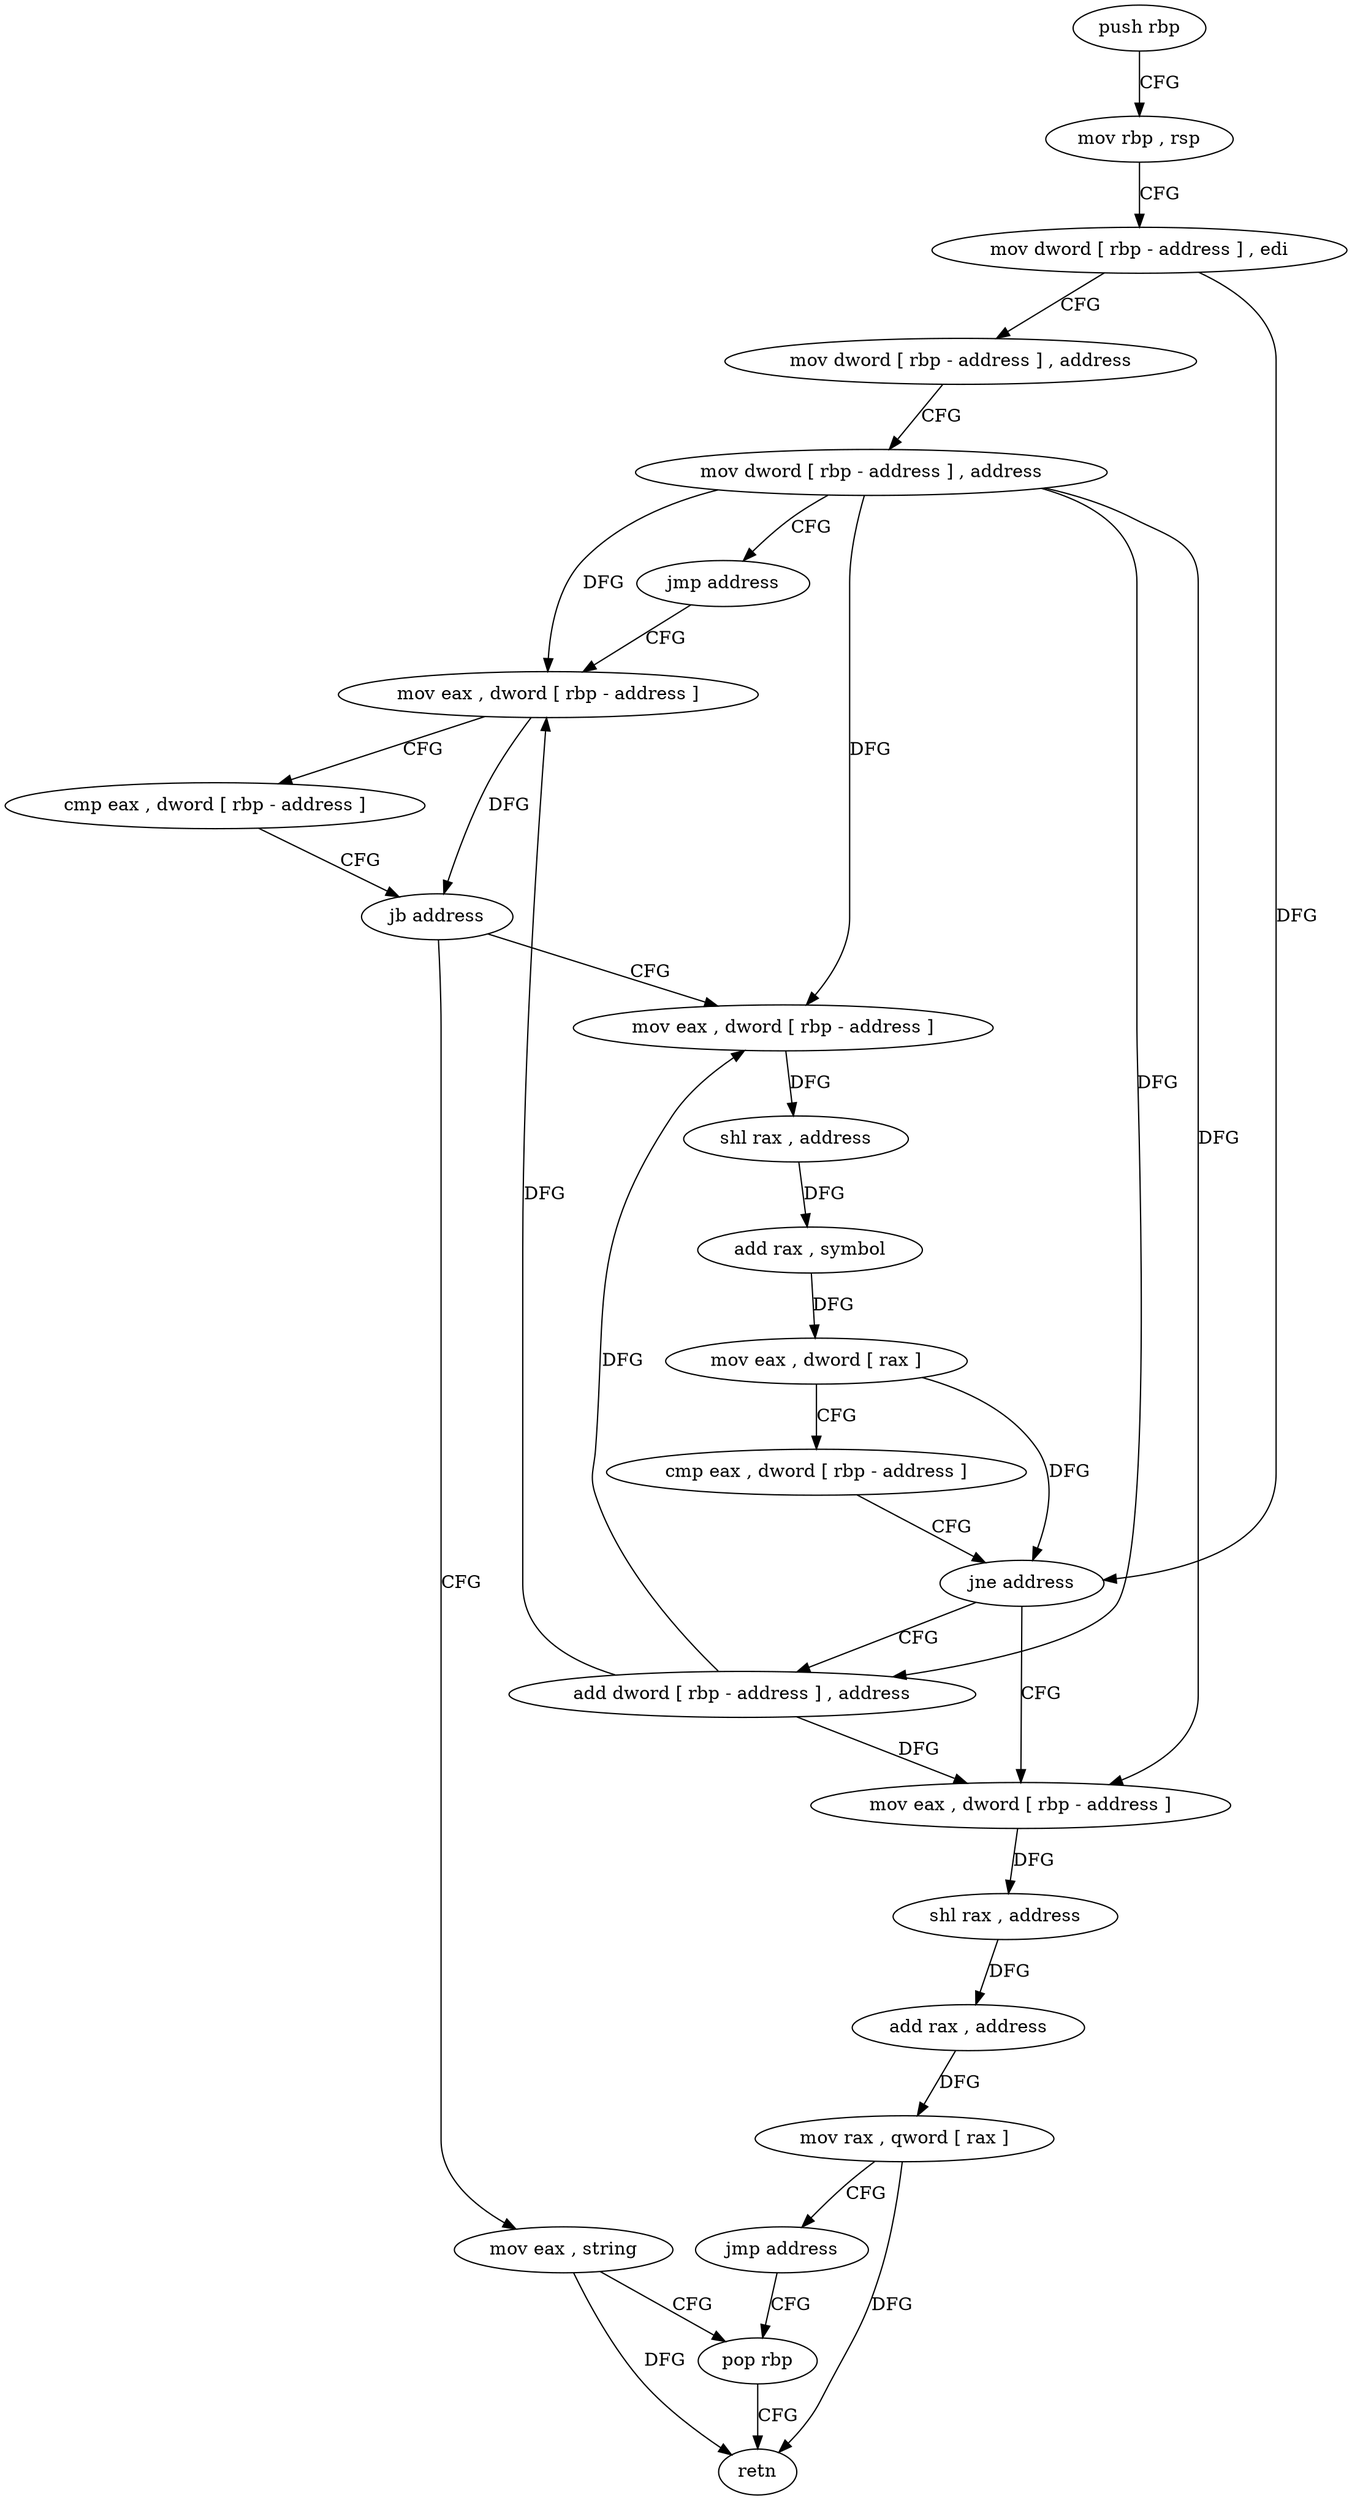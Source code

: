 digraph "func" {
"4235619" [label = "push rbp" ]
"4235620" [label = "mov rbp , rsp" ]
"4235623" [label = "mov dword [ rbp - address ] , edi" ]
"4235626" [label = "mov dword [ rbp - address ] , address" ]
"4235633" [label = "mov dword [ rbp - address ] , address" ]
"4235640" [label = "jmp address" ]
"4235684" [label = "mov eax , dword [ rbp - address ]" ]
"4235687" [label = "cmp eax , dword [ rbp - address ]" ]
"4235690" [label = "jb address" ]
"4235642" [label = "mov eax , dword [ rbp - address ]" ]
"4235692" [label = "mov eax , string" ]
"4235645" [label = "shl rax , address" ]
"4235649" [label = "add rax , symbol" ]
"4235655" [label = "mov eax , dword [ rax ]" ]
"4235657" [label = "cmp eax , dword [ rbp - address ]" ]
"4235660" [label = "jne address" ]
"4235680" [label = "add dword [ rbp - address ] , address" ]
"4235662" [label = "mov eax , dword [ rbp - address ]" ]
"4235697" [label = "pop rbp" ]
"4235665" [label = "shl rax , address" ]
"4235669" [label = "add rax , address" ]
"4235675" [label = "mov rax , qword [ rax ]" ]
"4235678" [label = "jmp address" ]
"4235698" [label = "retn" ]
"4235619" -> "4235620" [ label = "CFG" ]
"4235620" -> "4235623" [ label = "CFG" ]
"4235623" -> "4235626" [ label = "CFG" ]
"4235623" -> "4235660" [ label = "DFG" ]
"4235626" -> "4235633" [ label = "CFG" ]
"4235633" -> "4235640" [ label = "CFG" ]
"4235633" -> "4235684" [ label = "DFG" ]
"4235633" -> "4235642" [ label = "DFG" ]
"4235633" -> "4235680" [ label = "DFG" ]
"4235633" -> "4235662" [ label = "DFG" ]
"4235640" -> "4235684" [ label = "CFG" ]
"4235684" -> "4235687" [ label = "CFG" ]
"4235684" -> "4235690" [ label = "DFG" ]
"4235687" -> "4235690" [ label = "CFG" ]
"4235690" -> "4235642" [ label = "CFG" ]
"4235690" -> "4235692" [ label = "CFG" ]
"4235642" -> "4235645" [ label = "DFG" ]
"4235692" -> "4235697" [ label = "CFG" ]
"4235692" -> "4235698" [ label = "DFG" ]
"4235645" -> "4235649" [ label = "DFG" ]
"4235649" -> "4235655" [ label = "DFG" ]
"4235655" -> "4235657" [ label = "CFG" ]
"4235655" -> "4235660" [ label = "DFG" ]
"4235657" -> "4235660" [ label = "CFG" ]
"4235660" -> "4235680" [ label = "CFG" ]
"4235660" -> "4235662" [ label = "CFG" ]
"4235680" -> "4235684" [ label = "DFG" ]
"4235680" -> "4235642" [ label = "DFG" ]
"4235680" -> "4235662" [ label = "DFG" ]
"4235662" -> "4235665" [ label = "DFG" ]
"4235697" -> "4235698" [ label = "CFG" ]
"4235665" -> "4235669" [ label = "DFG" ]
"4235669" -> "4235675" [ label = "DFG" ]
"4235675" -> "4235678" [ label = "CFG" ]
"4235675" -> "4235698" [ label = "DFG" ]
"4235678" -> "4235697" [ label = "CFG" ]
}
